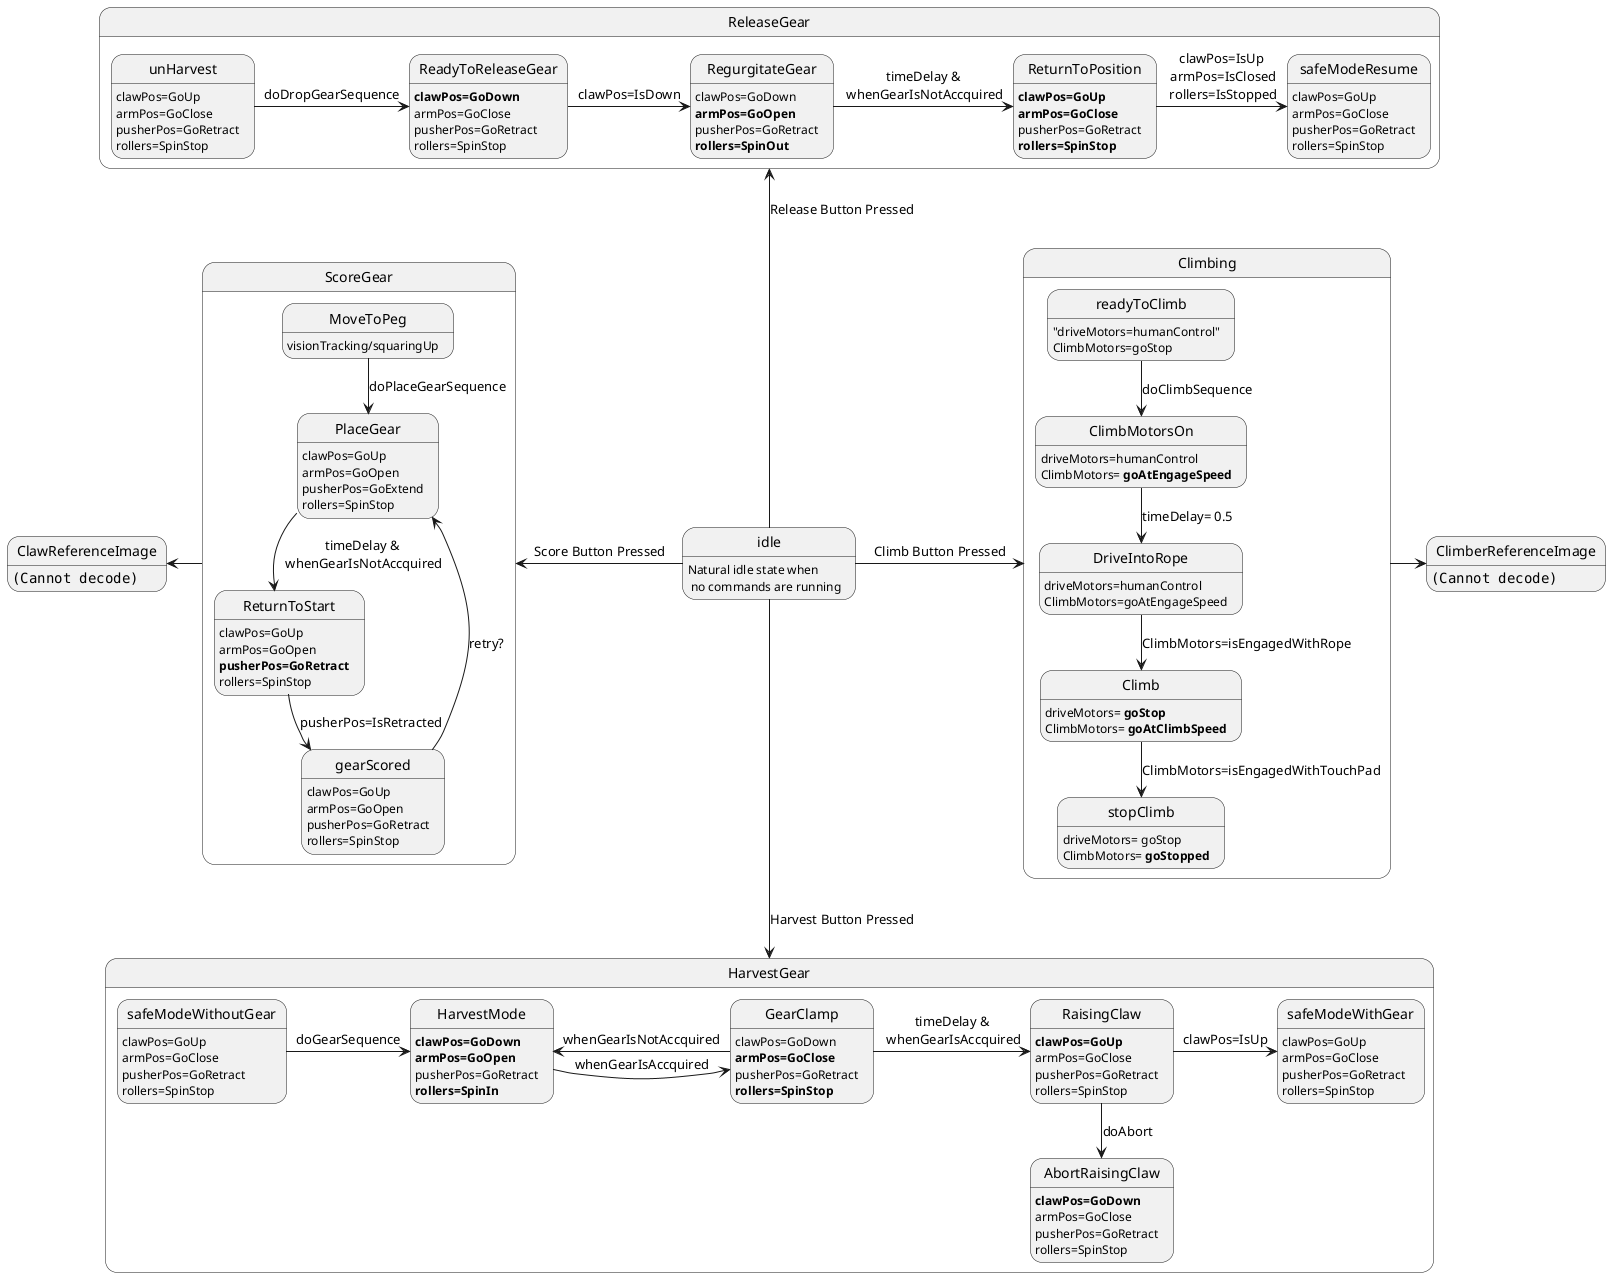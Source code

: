 @startuml

'''''states

idle : Natural idle state when\n no commands are running

ClawReferenceImage: <img:/Claw20170121_resized.JPG>
ClimberReferenceImage: <img:/Climber_resized.JPG>

state Climbing {

readyToClimb: "driveMotors=humanControl"
readyToClimb: ClimbMotors=goStop

ClimbMotorsOn: driveMotors=humanControl
ClimbMotorsOn: ClimbMotors= <b>goAtEngageSpeed
 
DriveIntoRope: driveMotors=humanControl
DriveIntoRope: ClimbMotors=goAtEngageSpeed 

Climb: driveMotors= <b>goStop
Climb: ClimbMotors= <b>goAtClimbSpeed

stopClimb: driveMotors= goStop
stopClimb: ClimbMotors= <b>goStopped

}

state HarvestGear {

	safeModeWithoutGear : clawPos=GoUp
	safeModeWithoutGear : armPos=GoClose
	safeModeWithoutGear : pusherPos=GoRetract
	safeModeWithoutGear : rollers=SpinStop
	
	HarvestMode : <b>clawPos=GoDown
	HarvestMode : <b>armPos=GoOpen
	HarvestMode : pusherPos=GoRetract
	HarvestMode : <b>rollers=SpinIn
	
	GearClamp : clawPos=GoDown
	GearClamp : <b>armPos=GoClose
	GearClamp : pusherPos=GoRetract
	GearClamp : <b>rollers=SpinStop
	
	RaisingClaw : <b>clawPos=GoUp
	RaisingClaw : armPos=GoClose
	RaisingClaw : pusherPos=GoRetract
	RaisingClaw : rollers=SpinStop
	
	safeModeWithGear : clawPos=GoUp
	safeModeWithGear : armPos=GoClose
	safeModeWithGear : pusherPos=GoRetract
	safeModeWithGear : rollers=SpinStop
	
	AbortRaisingClaw : <b>clawPos=GoDown
	AbortRaisingClaw : armPos=GoClose
	AbortRaisingClaw : pusherPos=GoRetract
	AbortRaisingClaw : rollers=SpinStop

}

state ScoreGear {

	MoveToPeg : visionTracking/squaringUp
	
	PlaceGear : clawPos=GoUp
	PlaceGear : armPos=GoOpen
	PlaceGear : pusherPos=GoExtend
	PlaceGear : rollers=SpinStop
	
	ReturnToStart : clawPos=GoUp
	ReturnToStart : armPos=GoOpen
	ReturnToStart : <b>pusherPos=GoRetract
	ReturnToStart : rollers=SpinStop
	
	gearScored : clawPos=GoUp
	gearScored : armPos=GoOpen
	gearScored : pusherPos=GoRetract
	gearScored : rollers=SpinStop

}

state ReleaseGear {

	unHarvest : clawPos=GoUp
	unHarvest : armPos=GoClose
	unHarvest : pusherPos=GoRetract
	unHarvest : rollers=SpinStop

	ReadyToReleaseGear : <b>clawPos=GoDown
	ReadyToReleaseGear : armPos=GoClose
	ReadyToReleaseGear : pusherPos=GoRetract
	ReadyToReleaseGear : rollers=SpinStop

	RegurgitateGear : clawPos=GoDown
	RegurgitateGear : <b>armPos=GoOpen
	RegurgitateGear : pusherPos=GoRetract
	RegurgitateGear : <b>rollers=SpinOut
	
	ReturnToPosition : <b>clawPos=GoUp
	ReturnToPosition : <b>armPos=GoClose
	ReturnToPosition : pusherPos=GoRetract
	ReturnToPosition : <b>rollers=SpinStop

	safeModeResume : clawPos=GoUp
	safeModeResume : armPos=GoClose
	safeModeResume : pusherPos=GoRetract
	safeModeResume : rollers=SpinStop

}

'''''transitions

idle -left-> ScoreGear: Score Button Pressed
idle -down-> HarvestGear: Harvest Button Pressed 
idle -up-> ReleaseGear: Release Button Pressed
idle -right-> Climbing: Climb Button Pressed

Climbing -right-> ClimberReferenceImage
ScoreGear -left-> ClawReferenceImage

readyToClimb -down-> ClimbMotorsOn: doClimbSequence

ClimbMotorsOn -down-> DriveIntoRope: timeDelay= 0.5

DriveIntoRope -down-> Climb: ClimbMotors=isEngagedWithRope

Climb -down-> stopClimb: ClimbMotors=isEngagedWithTouchPad

safeModeWithoutGear -right-> HarvestMode: doGearSequence

HarvestMode -right-> GearClamp: whenGearIsAccquired

GearClamp -left-> HarvestMode: whenGearIsNotAccquired

GearClamp -right-> RaisingClaw: timeDelay &\n whenGearIsAccquired

RaisingClaw -down-> AbortRaisingClaw: doAbort

RaisingClaw -right-> safeModeWithGear: clawPos=IsUp

MoveToPeg -down-> PlaceGear: doPlaceGearSequence

PlaceGear -down-> ReturnToStart: timeDelay &\n whenGearIsNotAccquired

ReturnToStart -down-> gearScored: pusherPos=IsRetracted

gearScored -down-> PlaceGear: retry?

unHarvest -right-> ReadyToReleaseGear: doDropGearSequence

ReadyToReleaseGear -right-> RegurgitateGear: clawPos=IsDown

RegurgitateGear -right-> ReturnToPosition: timeDelay &\n whenGearIsNotAccquired

ReturnToPosition -right-> safeModeResume: clawPos=IsUp\n armPos=IsClosed\n rollers=IsStopped

@enduml